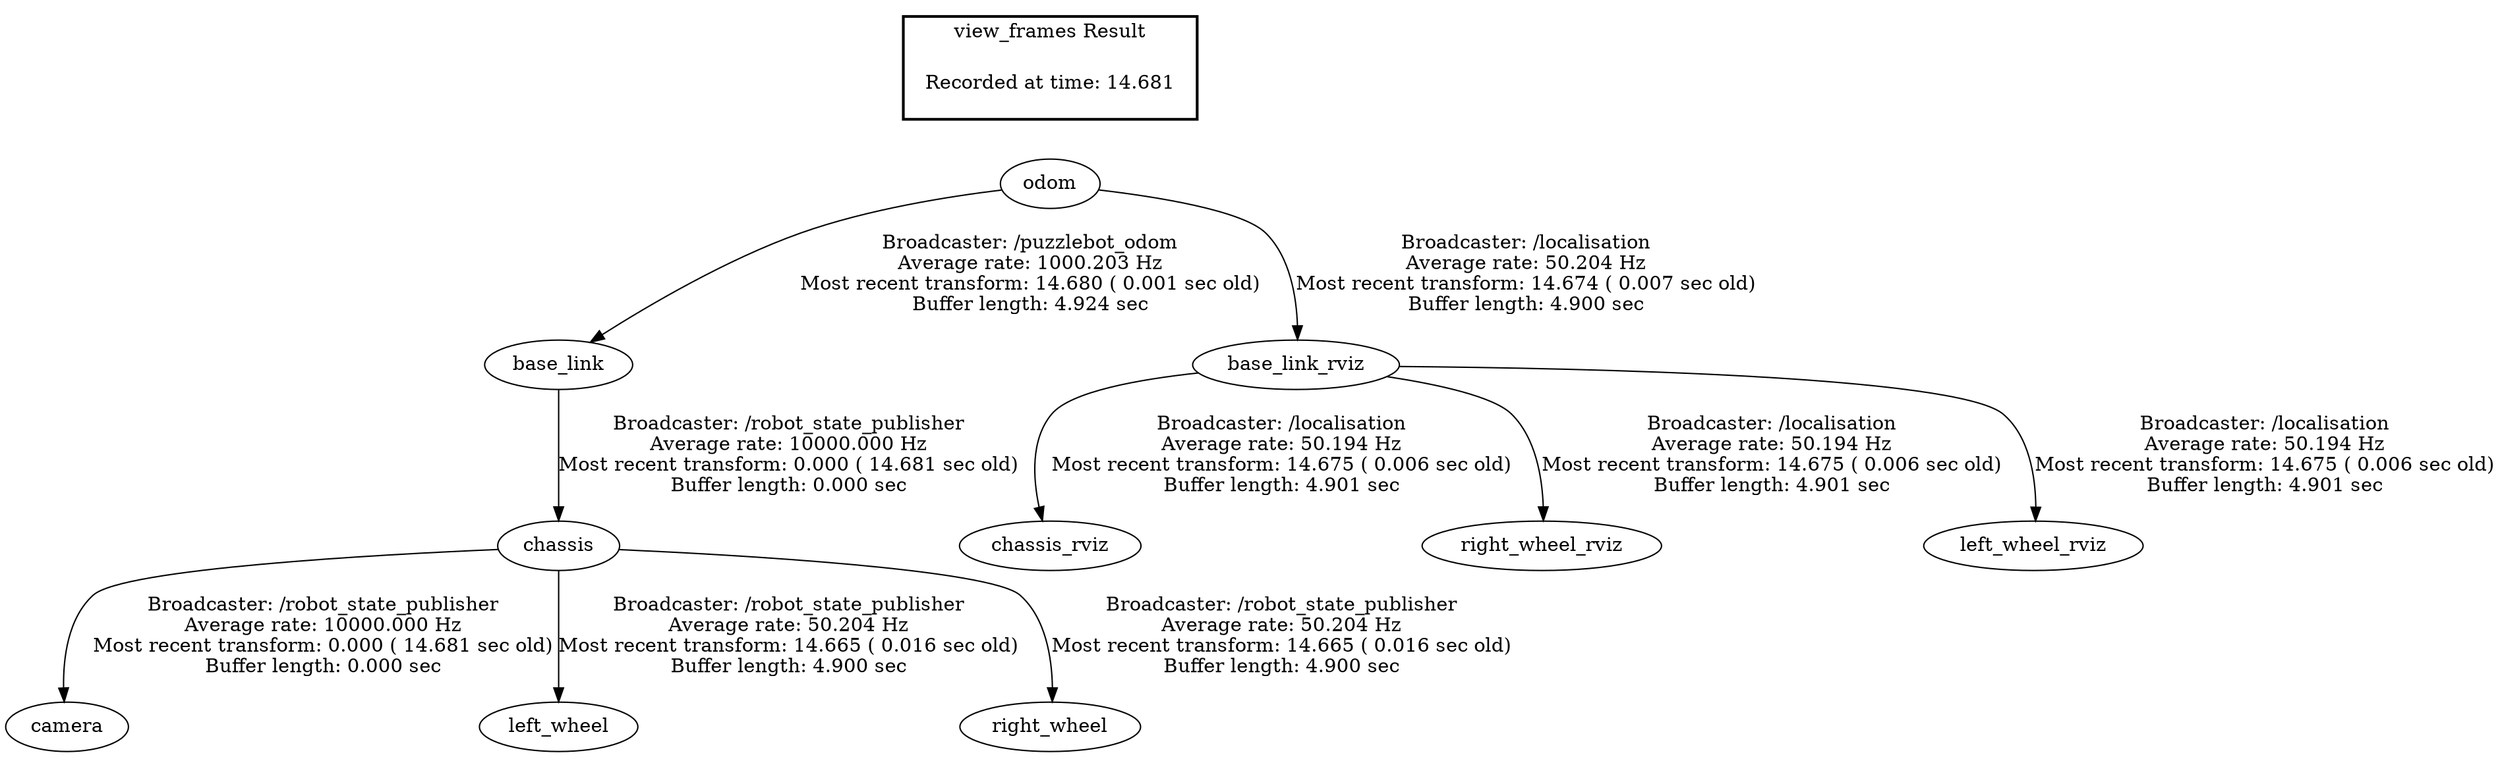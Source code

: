 digraph G {
"base_link" -> "chassis"[label="Broadcaster: /robot_state_publisher\nAverage rate: 10000.000 Hz\nMost recent transform: 0.000 ( 14.681 sec old)\nBuffer length: 0.000 sec\n"];
"odom" -> "base_link"[label="Broadcaster: /puzzlebot_odom\nAverage rate: 1000.203 Hz\nMost recent transform: 14.680 ( 0.001 sec old)\nBuffer length: 4.924 sec\n"];
"chassis" -> "camera"[label="Broadcaster: /robot_state_publisher\nAverage rate: 10000.000 Hz\nMost recent transform: 0.000 ( 14.681 sec old)\nBuffer length: 0.000 sec\n"];
"chassis" -> "left_wheel"[label="Broadcaster: /robot_state_publisher\nAverage rate: 50.204 Hz\nMost recent transform: 14.665 ( 0.016 sec old)\nBuffer length: 4.900 sec\n"];
"chassis" -> "right_wheel"[label="Broadcaster: /robot_state_publisher\nAverage rate: 50.204 Hz\nMost recent transform: 14.665 ( 0.016 sec old)\nBuffer length: 4.900 sec\n"];
"odom" -> "base_link_rviz"[label="Broadcaster: /localisation\nAverage rate: 50.204 Hz\nMost recent transform: 14.674 ( 0.007 sec old)\nBuffer length: 4.900 sec\n"];
"base_link_rviz" -> "chassis_rviz"[label="Broadcaster: /localisation\nAverage rate: 50.194 Hz\nMost recent transform: 14.675 ( 0.006 sec old)\nBuffer length: 4.901 sec\n"];
"base_link_rviz" -> "right_wheel_rviz"[label="Broadcaster: /localisation\nAverage rate: 50.194 Hz\nMost recent transform: 14.675 ( 0.006 sec old)\nBuffer length: 4.901 sec\n"];
"base_link_rviz" -> "left_wheel_rviz"[label="Broadcaster: /localisation\nAverage rate: 50.194 Hz\nMost recent transform: 14.675 ( 0.006 sec old)\nBuffer length: 4.901 sec\n"];
edge [style=invis];
 subgraph cluster_legend { style=bold; color=black; label ="view_frames Result";
"Recorded at time: 14.681"[ shape=plaintext ] ;
 }->"odom";
}